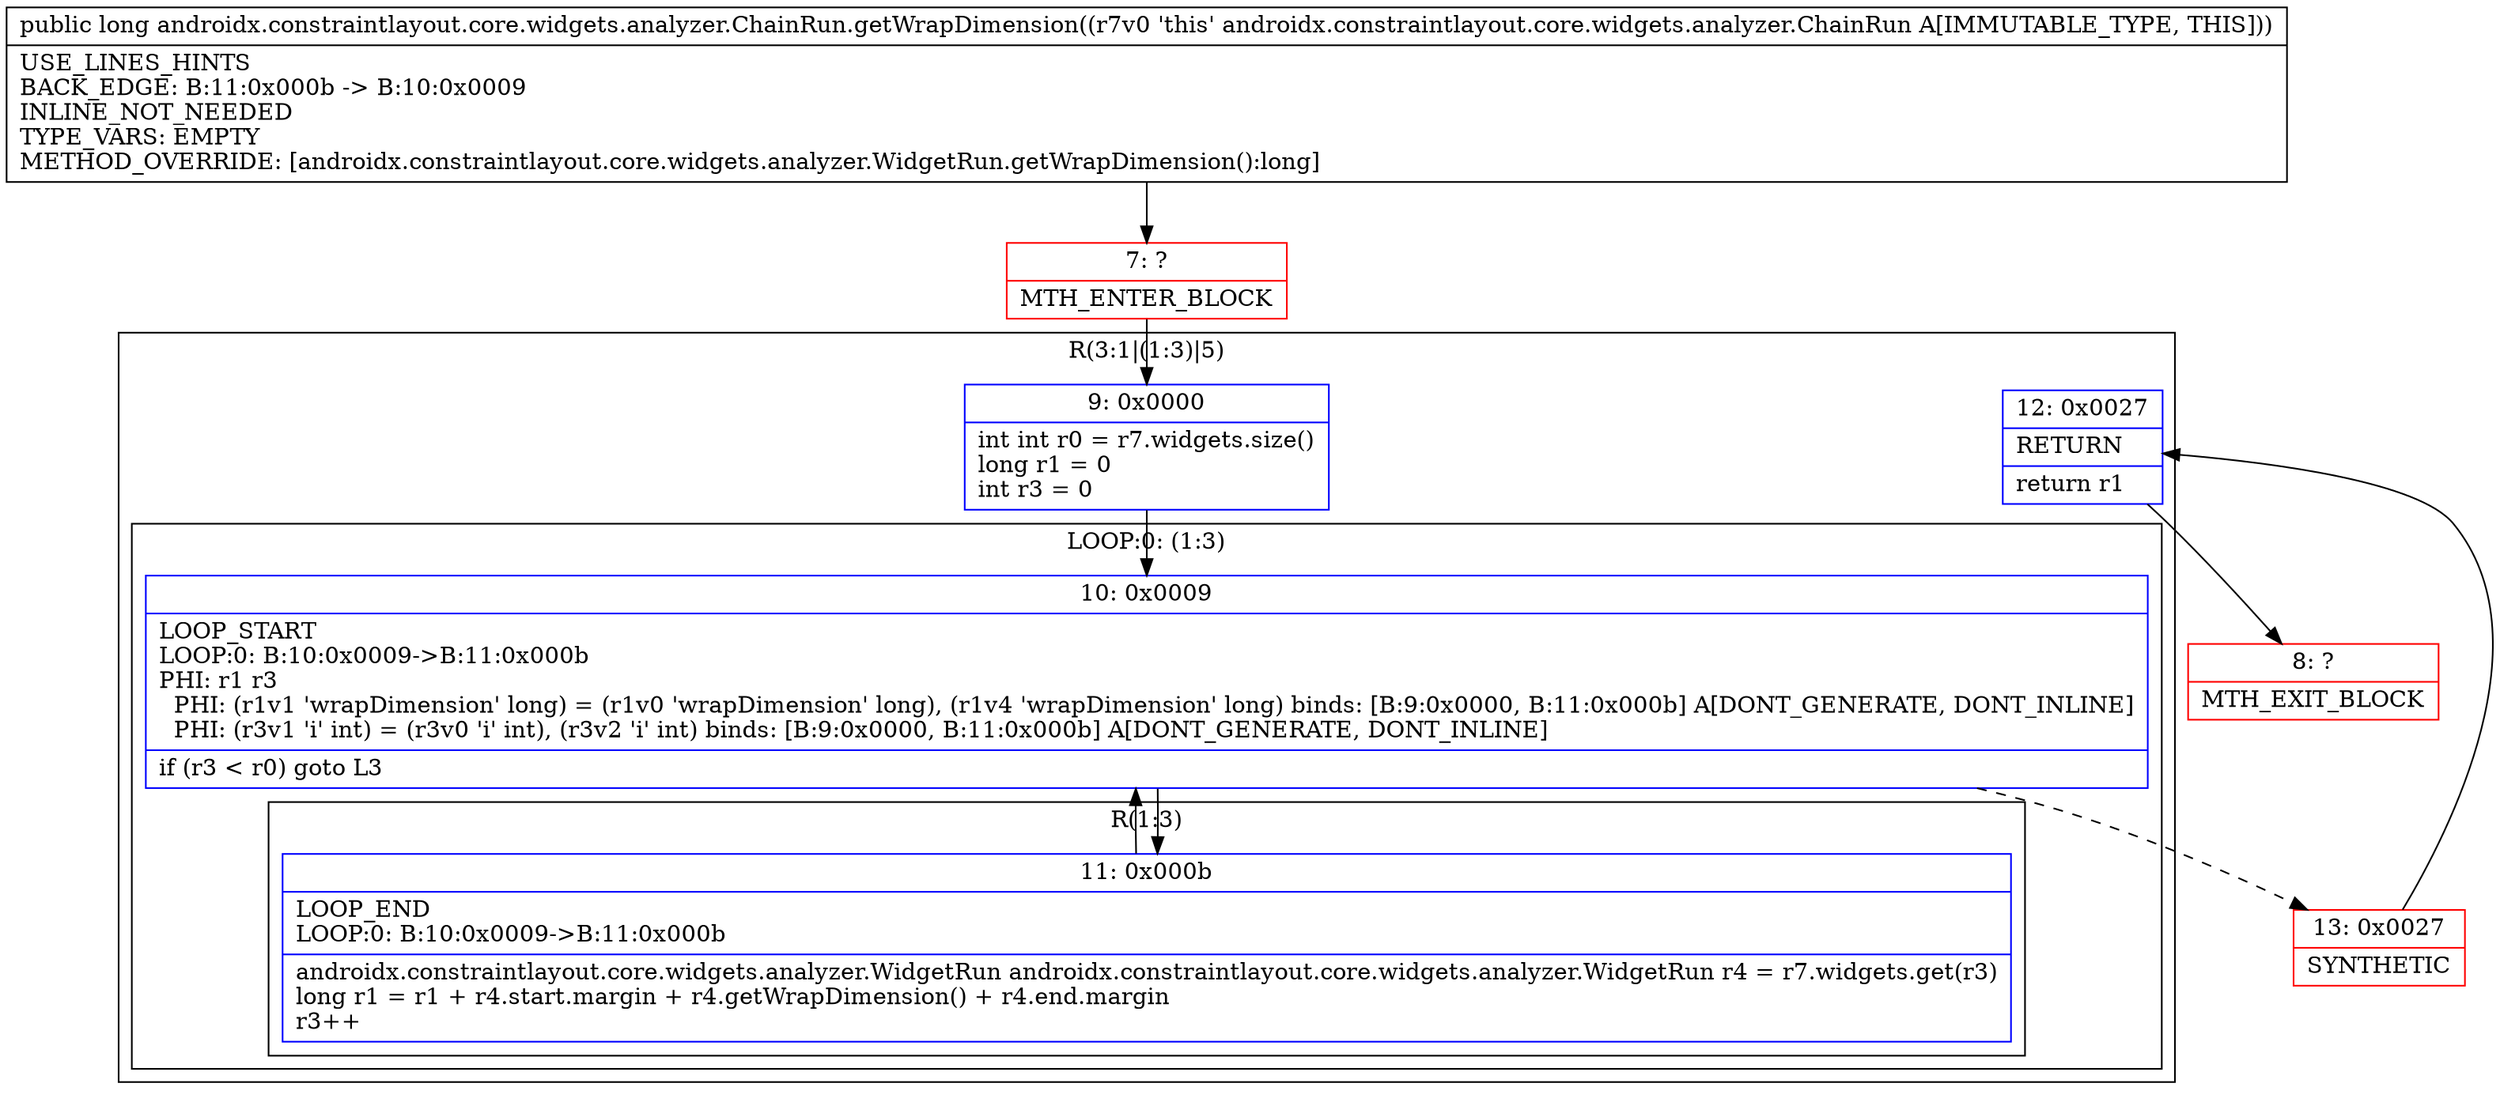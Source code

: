 digraph "CFG forandroidx.constraintlayout.core.widgets.analyzer.ChainRun.getWrapDimension()J" {
subgraph cluster_Region_85295718 {
label = "R(3:1|(1:3)|5)";
node [shape=record,color=blue];
Node_9 [shape=record,label="{9\:\ 0x0000|int int r0 = r7.widgets.size()\llong r1 = 0\lint r3 = 0\l}"];
subgraph cluster_LoopRegion_754481738 {
label = "LOOP:0: (1:3)";
node [shape=record,color=blue];
Node_10 [shape=record,label="{10\:\ 0x0009|LOOP_START\lLOOP:0: B:10:0x0009\-\>B:11:0x000b\lPHI: r1 r3 \l  PHI: (r1v1 'wrapDimension' long) = (r1v0 'wrapDimension' long), (r1v4 'wrapDimension' long) binds: [B:9:0x0000, B:11:0x000b] A[DONT_GENERATE, DONT_INLINE]\l  PHI: (r3v1 'i' int) = (r3v0 'i' int), (r3v2 'i' int) binds: [B:9:0x0000, B:11:0x000b] A[DONT_GENERATE, DONT_INLINE]\l|if (r3 \< r0) goto L3\l}"];
subgraph cluster_Region_530381374 {
label = "R(1:3)";
node [shape=record,color=blue];
Node_11 [shape=record,label="{11\:\ 0x000b|LOOP_END\lLOOP:0: B:10:0x0009\-\>B:11:0x000b\l|androidx.constraintlayout.core.widgets.analyzer.WidgetRun androidx.constraintlayout.core.widgets.analyzer.WidgetRun r4 = r7.widgets.get(r3)\llong r1 = r1 + r4.start.margin + r4.getWrapDimension() + r4.end.margin\lr3++\l}"];
}
}
Node_12 [shape=record,label="{12\:\ 0x0027|RETURN\l|return r1\l}"];
}
Node_7 [shape=record,color=red,label="{7\:\ ?|MTH_ENTER_BLOCK\l}"];
Node_13 [shape=record,color=red,label="{13\:\ 0x0027|SYNTHETIC\l}"];
Node_8 [shape=record,color=red,label="{8\:\ ?|MTH_EXIT_BLOCK\l}"];
MethodNode[shape=record,label="{public long androidx.constraintlayout.core.widgets.analyzer.ChainRun.getWrapDimension((r7v0 'this' androidx.constraintlayout.core.widgets.analyzer.ChainRun A[IMMUTABLE_TYPE, THIS]))  | USE_LINES_HINTS\lBACK_EDGE: B:11:0x000b \-\> B:10:0x0009\lINLINE_NOT_NEEDED\lTYPE_VARS: EMPTY\lMETHOD_OVERRIDE: [androidx.constraintlayout.core.widgets.analyzer.WidgetRun.getWrapDimension():long]\l}"];
MethodNode -> Node_7;Node_9 -> Node_10;
Node_10 -> Node_11;
Node_10 -> Node_13[style=dashed];
Node_11 -> Node_10;
Node_12 -> Node_8;
Node_7 -> Node_9;
Node_13 -> Node_12;
}

